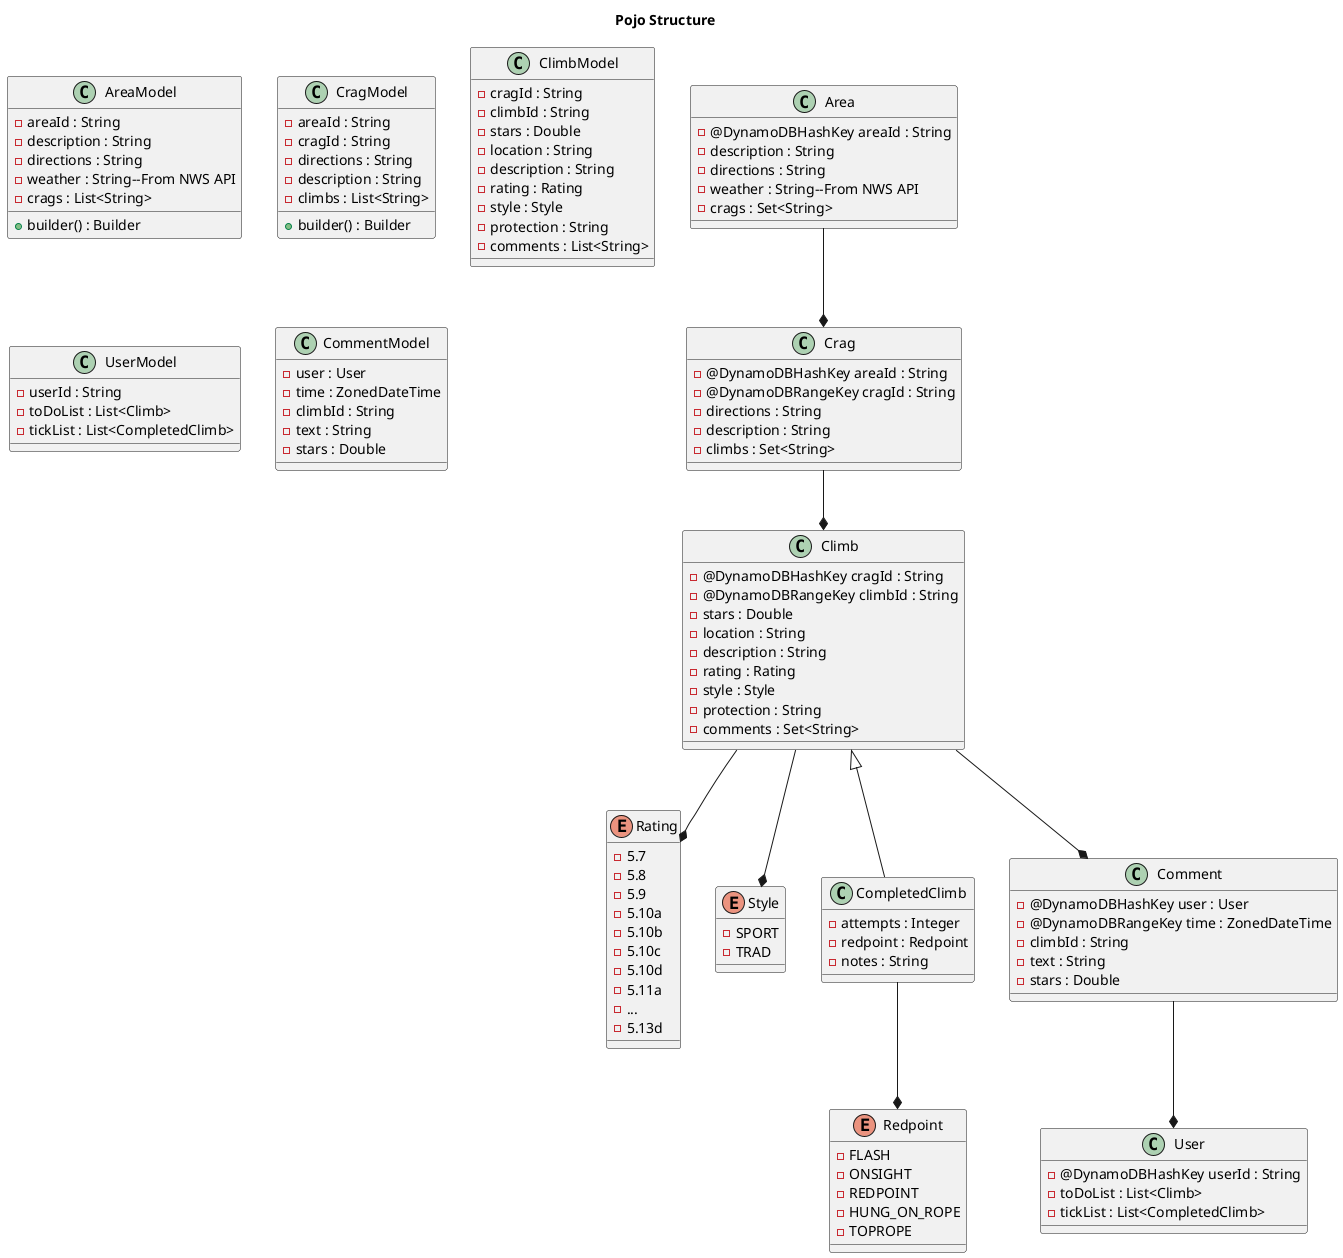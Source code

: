 @startuml
'https://plantuml.com/sequence-diagram
title Pojo Structure
class Area {
- @DynamoDBHashKey areaId : String
- description : String
- directions : String
- weather : String--From NWS API
- crags : Set<String>
}
class AreaModel{
- areaId : String
- description : String
- directions : String
- weather : String--From NWS API
- crags : List<String>
+ builder() : Builder
}
class Crag {
- @DynamoDBHashKey areaId : String
- @DynamoDBRangeKey cragId : String
- directions : String
- description : String
- climbs : Set<String>
}
class CragModel {
- areaId : String
- cragId : String
- directions : String
- description : String
- climbs : List<String>
+ builder() : Builder
}
class Climb {
- @DynamoDBHashKey cragId : String
- @DynamoDBRangeKey climbId : String
- stars : Double
- location : String
- description : String
- rating : Rating
- style : Style
- protection : String
- comments : Set<String>
}
class ClimbModel {
- cragId : String
- climbId : String
- stars : Double
- location : String
- description : String
- rating : Rating
- style : Style
- protection : String
- comments : List<String>
}
enum Rating {
- 5.7
- 5.8
- 5.9
- 5.10a
- 5.10b
- 5.10c
- 5.10d
- 5.11a
- ...
- 5.13d
}
enum Style {
- SPORT
- TRAD
}
enum Redpoint{
- FLASH
- ONSIGHT
- REDPOINT
- HUNG_ON_ROPE
- TOPROPE
}
class CompletedClimb extends Climb {
- attempts : Integer
- redpoint : Redpoint
- notes : String
}
class User {
- @DynamoDBHashKey userId : String
- toDoList : List<Climb>
- tickList : List<CompletedClimb>
}
class UserModel {
- userId : String
- toDoList : List<Climb>
- tickList : List<CompletedClimb>
}
class Comment {
- @DynamoDBHashKey user : User
- @DynamoDBRangeKey time : ZonedDateTime
- climbId : String
- text : String
- stars : Double
}
class CommentModel {
- user : User
- time : ZonedDateTime
- climbId : String
- text : String
- stars : Double
}
Area --* Crag
Crag --* Climb
Climb --* Comment
Comment --* User
Climb --* Rating
Climb --* Style
CompletedClimb --* Redpoint

newpage

title Activity Structure

class AreaDao {
- mapper : DynamoDbMapper
- metricsPublisher :
+ getArea(areaId : String) Area
+ getAllAreas() List<Area>
}
class CragDao {
- mapper : DynamoDbMapper
- metricsPublisher :
+ getCrag(areaId : String, cragId : String) : Crag
+ getAllCragsForArea(areaId : String) List<Crag>
}
class ClimbDao {
- mapper : DynamoDbMapper
- metricsPublisher :
+ getClimb(cragId: String, climbId : String) : Climb
+ getAllClimbsForCrag(cragId : String) : List<Climb>
}
class UserDao {
- mapper : DynamoDbMapper
- metricsPublisher :
+ getUser(userId : String) : User
+ updateTickList()
+ updateToDoList()
}
class CommentDao {
- mapper : DynamoDbMapper
- metricsPublisher :
+ getComment(commentId : String) : Comment
+ getAllCommentsForCrag(cragId : String) : List<Comment>
+ saveComment(comment : Comment) : Comment
+ deleteComment(commentId : String) : Comment
}
class AreaModelConverter {
static convertToModel(area : Area) AreaModel
}
class CragModelConverter {
static convertToModel(crag : Crag) CragModel
}
class ClimbModelConverter {
static convertToModel(climb : Climb) ClimbModel
}
class CommentModelConverter {
static convertToModel(comment : Comment) CommentModel
}
class UserModelConverter {
static convertToModel(user : User) UserModel
}
class GetAreaActivity {
- log : Logger
- areaDao : AreaDao
- converter : AreaModelConverter
+ GetAllAreasActivity(areaDao : AreaDao, converter : AreaModelConverter)
+ handleRequest(request : GetAreaRequest) GetAreaResponse
}
class GetAreaRequest {
- areaId : String
- GetAreaRequest(areaId : String)
+ builder() : Builder
}
class GetAreaResponse {
- areaModel : AreaModel
- GetAreaResponse(areaModel : AreaModel)
+ builder() : Builder
}
class GetAllAreasActivity{
- log : Logger
- areaDao : AreaDao
- converter : AreaModelConverter
+ GetAllAreasActivity(areaDao : AreaDao, converter : AreaModelConverter)
+ handleRequest() GetAllAreasResponse
}
class GetAllAreasResponse{
-areas : List<AreaModel>
- GetAllAreasResponse(areas: List<AreaModel>)
+ builder() : Builder
}

class GetCragActivity{
- log : Logger
- cragDao : CragDao
- converter : CragModelConverter
+ GetCragActivity(cragDao : CragDao, converter : CragModelConverter)
+ handleRequest(request : GetCragRequest) GetCragResponse
}
class GetCragRequest{
- areaId : String
- cragId : String
- GetCragRequest(areaId : String, cragId : String)
+ builder() : Builder
}
class GetCragResponse{
- crag : CragModel
- GetCragResponse(crag: CragModel)
+ builder() : Builder
}
class GetAllCragsForAreaActivity{
- log : Logger
- cragDao : CragDao
- converter : CragModelConverter
+ GetAllCragsForAreaActivity(cragDao : CragDao, converter: CragModelConverter)
+ handleRequest(request : GetAllCragsForAreaRequest) GetAllCragsForAreaResponse
}
class GetAllCragsForAreaRequest{
areaId : String
- GetAllCragsForAreaRequest(areaId : String)
+ builder() : Builder
}
class GetAllCragsForAreaResponse{
- crags List<CragModel>
- GetAllCragsForAreaResponse(crags : List<CragModel>)
+ builder() : Builder
}

class GetAllClimbsForCragActivity{
- log : Logger
- climbDao : ClimbDao
- converter : ClimbModelConverter
+ GetAllClimbsForCragActivity(climbDao : ClimbDao, converter : ClimbModelConverter)
+ handleRequest(request : GetAllClimbsForCragRequest) GetAllClimbsForCragResponse
}
class GetAllClimbsForCragRequest{
- cragId : String
- GetAllClimbsForCragRequest(cragId: String)
+ builder() : Builder
}
class GetAllClimbsForCragResponse{
- climbs : List<ClimbModel>
- GetAllClimbsForCragResponse(climbs : List<ClimbModel>)
+ builder() : Builder
}

class GetClimbActivity{
- log : Logger
- climbDao : ClimbDao
- converter : ClimbModelConverter
+ GetClimbActivity(climbDao : ClimbDao, converter : ClimbModelConverter)
+ handleRequest(request : GetClimbRequest) GetClimbResponse
}
class GetClimbRequest{
- cragId : String
- climbId : String
- GetClimbRequest(cragId : String, climbId : String)
+ builder() : Builder
}
class GetClimbResponse{
- climb : ClimbModel
- GetClimbResponse(climb : ClimbModel)
+ builder() : Builder
}

class GetAllCommentsForClimbActivity{
- log : Logger
- commentDao : CommentDao
- converter : CommentModelConverter
+ GetAllCommentsForClimbActivity(commentDao : CommentDao, converter : CommentModelConverter)
+ handleRequest(request : GetAllCommentsForClimbRequest) GetAllCommentsForClimbResponse
}
class GetAllCommentsForClimbRequest{
- climbId : String
- GetAllCommentsForClimbRequest(climbId : String)
+ builder() : Builder
}
class GetAllCommentsForClimbResponse{
- comments : List<CommentModel>
- GetAllCommentsForClimbResponse(comments : List<CommentModel>
+ builder() : Builder
}

class UpdateTickListActivity{
- log : Logger
- userDao : UserDao
- climbDao : ClimbDao
- converter : UserModelConverter
+ UpdateTickListActivity(userDao : UserDao, climbDao : ClimbDao, converter : UserModelConverter)
+ handleRequest(request : UpdateTickListRequest) UpdateTickListResponse
}
class UpdateTickListRequest{
- userId : String
- climbId : String
- UpdateTickListRequest(userId : String, climbId : String)
+ builder() : Builder
}
class UpdateTickListResponse{
- user : UserModel
- UpdateTickListResponse(user : UserModel)
+ builder() : Builder
}

class UpdateToDoListActivity{
- log : Logger
- userDao : UserDao
- climbDao : ClimbDao
- converter : UserModelConverter
+ UpdateToDoListActivity(userDao : UserDao, climbDao : ClimbDao, converter : UserModelConverter)
+ handleRequest(request : UpdateToDoListRequest) UpdateToDoListResponse
}
class UpdateToDoListRequest{
- userId : String
- climbId : String
- UpdateToDoListRequest(userId : String, climbId : String)
+ builder() : Builder
}
class UpdateToDoListResponse{
- user : UserModel
- UpdateToDoListResponse(user : UserModel)
+ builder() : Builder
}

class CreateCommentActivity{
- commentDao : CommentDao
- climbDao : climbDao
- converter : CommentModelConverter
+ CreateCommentActivity(commentDao : CommentDao, climbDao : ClimbDao, converter: CommentModelConverter)
+ handleRequest(request : CreateCommentRequest) CreateCommentResponse
}
class CreateCommentRequest{
- userId : String
- climbId : String
- text : String
- stars : double
- CreateCommentRequest(userId : String, climbId : String, text : String, stars: double)
+ builder() : Builder
}
class CreateCommentResponse{
- comment : CommentModel
- CreateCommentResponse(comment : CommentModel)
+ builder() : Builder
}

class UpdateCommentActivity{
- commentDao : CommentDao
- climbDao : climbDao
- converter : CommentModelConverter
+ UpdateCommentActivity(commentDao : CommentDao, climbDao : ClimbDao, converter: CommentModelConverter)
+ handleRequest(request : UpdateCommentRequest) UpdateCommentResponse
}
class UpdateCommentRequest{
- userId : String
- climbId : String
- text : String
- stars : double
- UpdateCommentRequest(userId : String, climbId : String, text : String, stars: double)
+ builder() : Builder
}
class UpdateCommentResponse{
- comment : CommentModel
- UpdateCommentResponse(comment : CommentModel)
+ builder() : Builder
}

class DeleteCommentActivity{
- log : Logger
- commentDao : CommentDao
- climbDao : ClimbDao
+ DeleteCommentActivity(commentDao : CommentDao, climbDao : ClimbDao)
+ handleRequest(request : CreateCommentRequest) CreateCommentResponse
}
class DeleteCommentRequest{
- commentId : String
- DeleteCommentRequest(commentId : String)
+ builder() : Builder
}
class DeleteCommentResponse{
- comment : CommentModel
- DeleteCommentResponse(comment : CommentModel)
+ builder() : Builder
}

class GetUserActivity{
- log : Logger
- userDao : UserDao
- converter : UserModelConverter
+GetUserActivity(userDao: UserDao, converter : UserModelConverter)
+ handleRequest(request : GetUserRequest) GetUserResponse
}
class GetUserRequest{
-userId : String
-GetUserRequest(userId : String)
+ builder() : Builder
}
class GetUserResponse{
- user : UserModel
- GetUserResponse(user : UserModel)
+ builder() : Builder
}

GetAllAreasActivity --* GetAllAreasResponse
GetAllAreasActivity --* AreaDao
GetAllAreasActivity --* AreaModelConverter

GetAreaActivity --* GetAreaRequest
GetAreaActivity --* GetAreaResponse
GetAreaActivity --* AreaDao
GetAreaActivity --* AreaModelConverter

GetAllCragsForAreaActivity --* CragDao
GetAllCragsForAreaActivity --* GetAllCragsForAreaRequest
GetAllCragsForAreaActivity --* GetAllCragsForAreaResponse
GetAllCragsForAreaActivity --* CragModelConverter

GetCragActivity --* CragDao
GetCragActivity --* GetCragRequest
GetCragActivity --* GetCragResponse
GetCragActivity --* CragModelConverter

GetAllClimbsForCragActivity --* ClimbDao
GetAllClimbsForCragActivity --* GetAllClimbsForCragRequest
GetAllClimbsForCragActivity --* GetAllClimbsForCragResponse
GetAllClimbsForCragActivity --* ClimbModelConverter

GetClimbActivity --* ClimbDao
GetClimbActivity --* GetClimbRequest
GetClimbActivity --* GetClimbResponse
GetClimbActivity --* ClimbModelConverter

GetAllCommentsForClimbActivity --* CommentDao
GetAllCommentsForClimbActivity --* GetAllCommentsForClimbRequest
GetAllCommentsForClimbActivity --* GetAllCommentsForClimbResponse
GetAllCommentsForClimbActivity --* CommentModelConverter

UpdateTickListActivity --* UserDao
UpdateTickListActivity --* ClimbDao
UpdateTickListActivity --* UpdateTickListRequest
UpdateTickListActivity --* UpdateTickListResponse
UpdateTickListActivity --* UserModelConverter

UpdateToDoListActivity --* UserDao
UpdateToDoListActivity --* ClimbDao
UpdateToDoListActivity --* UpdateToDoListRequest
UpdateToDoListActivity --* UpdateToDoListResponse
UpdateToDoListActivity --* UserModelConverter

CreateCommentActivity --* CommentDao
CreateCommentActivity --* ClimbDao
CreateCommentActivity --* CreateCommentRequest
CreateCommentActivity --* CreateCommentResponse
CreateCommentActivity --* CommentModelConverter

UpdateCommentActivity --* CommentDao
UpdateCommentActivity --* ClimbDao
UpdateCommentActivity --* UpdateCommentRequest
UpdateCommentActivity --* UpdateCommentResponse
UpdateCommentActivity --* CommentModelConverter

DeleteCommentActivity --* CommentDao
DeleteCommentActivity --* ClimbDao
DeleteCommentActivity --* DeleteCommentRequest
DeleteCommentActivity --* DeleteCommentResponse
DeleteCommentActivity --* CommentModelConverter

GetUserActivity --* UserDao
GetUserActivity --* UserModelConverter
GetUserActivity --* GetUserRequest
GetUserActivity --* GetUserResponse

newpage

title Exceptions
exception RuntimeException

exception NotFoundException extends RuntimeException

exception AreaNotFoundException extends NotFoundException{
}
exception CragNotFoundException extends NotFoundException
exception ClimbNotFoundException extends NotFoundException
exception CommentNotFoundException extends NotFoundException
exception UserNotFoundException extends NotFoundException

exception InvalidCredentialException extends RuntimeException
exception NotLoggedInException extends InvalidCredentialException
exception NotAuthorizedException extends InvalidCredentialException
@enduml